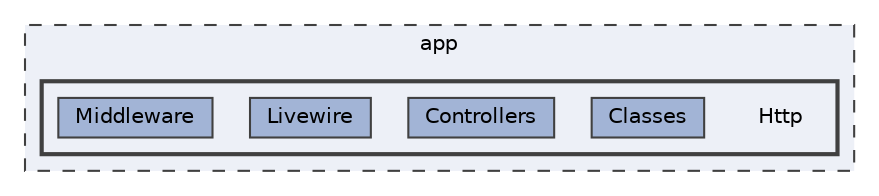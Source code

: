 digraph "app/Http"
{
 // LATEX_PDF_SIZE
  bgcolor="transparent";
  edge [fontname=Helvetica,fontsize=10,labelfontname=Helvetica,labelfontsize=10];
  node [fontname=Helvetica,fontsize=10,shape=box,height=0.2,width=0.4];
  compound=true
  subgraph clusterdir_d422163b96683743ed3963d4aac17747 {
    graph [ bgcolor="#edf0f7", pencolor="grey25", label="app", fontname=Helvetica,fontsize=10 style="filled,dashed", URL="dir_d422163b96683743ed3963d4aac17747.html",tooltip=""]
  subgraph clusterdir_0c4ee04d587063ecca91a7f35642b9f3 {
    graph [ bgcolor="#edf0f7", pencolor="grey25", label="", fontname=Helvetica,fontsize=10 style="filled,bold", URL="dir_0c4ee04d587063ecca91a7f35642b9f3.html",tooltip=""]
    dir_0c4ee04d587063ecca91a7f35642b9f3 [shape=plaintext, label="Http"];
  dir_3d4ee0cb88557888526b7ac0acf65c3b [label="Classes", fillcolor="#a2b4d6", color="grey25", style="filled", URL="dir_3d4ee0cb88557888526b7ac0acf65c3b.html",tooltip=""];
  dir_27ba1f74dc73f44d4e9ca42f2dd266ec [label="Controllers", fillcolor="#a2b4d6", color="grey25", style="filled", URL="dir_27ba1f74dc73f44d4e9ca42f2dd266ec.html",tooltip=""];
  dir_ac60c537f4aeab95076a2ea8ff47a98a [label="Livewire", fillcolor="#a2b4d6", color="grey25", style="filled", URL="dir_ac60c537f4aeab95076a2ea8ff47a98a.html",tooltip=""];
  dir_ef2b2488ec94a4625ca5ab9839baa414 [label="Middleware", fillcolor="#a2b4d6", color="grey25", style="filled", URL="dir_ef2b2488ec94a4625ca5ab9839baa414.html",tooltip=""];
  }
  }
}
